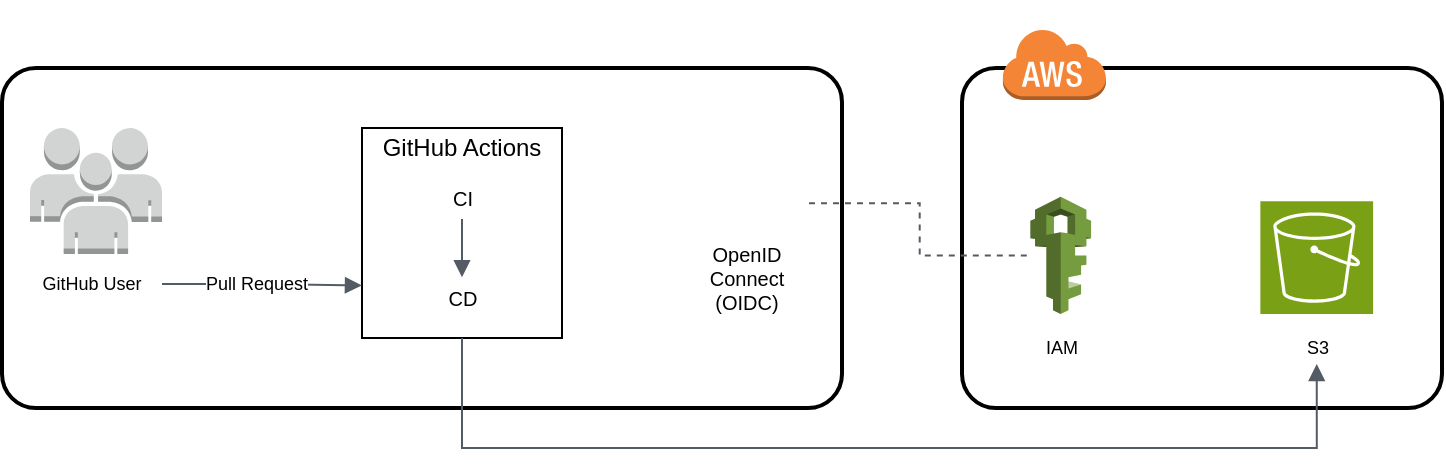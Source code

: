 <mxfile version="22.1.16" type="device">
  <diagram id="Ht1M8jgEwFfnCIfOTk4-" name="Page-1">
    <mxGraphModel dx="802" dy="482" grid="1" gridSize="10" guides="1" tooltips="1" connect="1" arrows="1" fold="1" page="1" pageScale="1" pageWidth="1169" pageHeight="827" math="0" shadow="0">
      <root>
        <mxCell id="0" />
        <mxCell id="1" parent="0" />
        <mxCell id="GjYsiIs8rteB1ZBRwerZ-4" value="" style="rounded=1;arcSize=10;dashed=0;fillColor=none;gradientColor=none;strokeWidth=2;" vertex="1" parent="1">
          <mxGeometry x="670" y="220" width="240" height="170" as="geometry" />
        </mxCell>
        <mxCell id="GjYsiIs8rteB1ZBRwerZ-5" value="" style="dashed=0;html=1;shape=mxgraph.aws3.cloud;fillColor=#F58536;gradientColor=none;dashed=0;" vertex="1" parent="1">
          <mxGeometry x="690" y="200" width="52" height="36" as="geometry" />
        </mxCell>
        <mxCell id="GjYsiIs8rteB1ZBRwerZ-6" value="" style="outlineConnect=0;dashed=0;verticalLabelPosition=bottom;verticalAlign=top;align=center;html=1;shape=mxgraph.aws3.iam;fillColor=#759C3E;gradientColor=none;" vertex="1" parent="1">
          <mxGeometry x="704.18" y="284.43" width="30.37" height="58.57" as="geometry" />
        </mxCell>
        <mxCell id="GjYsiIs8rteB1ZBRwerZ-7" value="" style="sketch=0;points=[[0,0,0],[0.25,0,0],[0.5,0,0],[0.75,0,0],[1,0,0],[0,1,0],[0.25,1,0],[0.5,1,0],[0.75,1,0],[1,1,0],[0,0.25,0],[0,0.5,0],[0,0.75,0],[1,0.25,0],[1,0.5,0],[1,0.75,0]];outlineConnect=0;fontColor=#232F3E;fillColor=#7AA116;strokeColor=#ffffff;dashed=0;verticalLabelPosition=bottom;verticalAlign=top;align=center;html=1;fontSize=12;fontStyle=0;aspect=fixed;shape=mxgraph.aws4.resourceIcon;resIcon=mxgraph.aws4.s3;" vertex="1" parent="1">
          <mxGeometry x="819.18" y="286.63" width="56.37" height="56.37" as="geometry" />
        </mxCell>
        <mxCell id="GjYsiIs8rteB1ZBRwerZ-9" value="" style="rounded=1;arcSize=10;dashed=0;fillColor=none;gradientColor=none;strokeWidth=2;" vertex="1" parent="1">
          <mxGeometry x="190" y="220" width="420" height="170" as="geometry" />
        </mxCell>
        <mxCell id="GjYsiIs8rteB1ZBRwerZ-11" value="" style="shape=image;verticalLabelPosition=bottom;labelBackgroundColor=default;verticalAlign=top;aspect=fixed;imageAspect=0;image=https://logos-world.net/wp-content/uploads/2020/11/GitHub-Symbol-700x394.png;" vertex="1" parent="1">
          <mxGeometry x="190" y="186.23" width="60" height="33.77" as="geometry" />
        </mxCell>
        <mxCell id="GjYsiIs8rteB1ZBRwerZ-17" value="" style="rounded=0;whiteSpace=wrap;html=1;fillColor=none;" vertex="1" parent="1">
          <mxGeometry x="370" y="250" width="100" height="105" as="geometry" />
        </mxCell>
        <mxCell id="GjYsiIs8rteB1ZBRwerZ-18" value="GitHub Actions" style="text;html=1;strokeColor=none;fillColor=none;align=center;verticalAlign=middle;whiteSpace=wrap;rounded=0;" vertex="1" parent="1">
          <mxGeometry x="375" y="250" width="90" height="20" as="geometry" />
        </mxCell>
        <mxCell id="GjYsiIs8rteB1ZBRwerZ-19" value="CI" style="text;html=1;strokeColor=none;fillColor=none;align=center;verticalAlign=middle;whiteSpace=wrap;rounded=0;fontSize=10;" vertex="1" parent="1">
          <mxGeometry x="407.5" y="275.31" width="25" height="20.25" as="geometry" />
        </mxCell>
        <mxCell id="GjYsiIs8rteB1ZBRwerZ-20" value="CD" style="text;html=1;strokeColor=none;fillColor=none;align=center;verticalAlign=middle;whiteSpace=wrap;rounded=0;fontSize=10;" vertex="1" parent="1">
          <mxGeometry x="407.5" y="324.68" width="25" height="20" as="geometry" />
        </mxCell>
        <mxCell id="GjYsiIs8rteB1ZBRwerZ-21" value="" style="edgeStyle=orthogonalEdgeStyle;html=1;endArrow=block;elbow=vertical;startArrow=none;endFill=1;strokeColor=#545B64;rounded=0;exitX=0.5;exitY=1;exitDx=0;exitDy=0;entryX=0.5;entryY=0;entryDx=0;entryDy=0;" edge="1" parent="1" source="GjYsiIs8rteB1ZBRwerZ-19" target="GjYsiIs8rteB1ZBRwerZ-20">
          <mxGeometry width="100" relative="1" as="geometry">
            <mxPoint x="520" y="353.06" as="sourcePoint" />
            <mxPoint x="410" y="323.06" as="targetPoint" />
          </mxGeometry>
        </mxCell>
        <mxCell id="GjYsiIs8rteB1ZBRwerZ-8" value="" style="outlineConnect=0;dashed=0;verticalLabelPosition=bottom;verticalAlign=top;align=center;html=1;shape=mxgraph.aws3.users;fillColor=#D2D3D3;gradientColor=none;" vertex="1" parent="1">
          <mxGeometry x="204" y="250" width="66" height="63" as="geometry" />
        </mxCell>
        <mxCell id="GjYsiIs8rteB1ZBRwerZ-24" value="GitHub User" style="text;html=1;strokeColor=none;fillColor=none;align=center;verticalAlign=middle;whiteSpace=wrap;rounded=0;fontSize=9;" vertex="1" parent="1">
          <mxGeometry x="200" y="320" width="70" height="16" as="geometry" />
        </mxCell>
        <mxCell id="GjYsiIs8rteB1ZBRwerZ-25" value="" style="edgeStyle=orthogonalEdgeStyle;html=1;endArrow=block;elbow=vertical;startArrow=none;endFill=1;strokeColor=#545B64;rounded=0;entryX=0;entryY=0.75;entryDx=0;entryDy=0;exitX=1;exitY=0.5;exitDx=0;exitDy=0;" edge="1" parent="1" source="GjYsiIs8rteB1ZBRwerZ-24" target="GjYsiIs8rteB1ZBRwerZ-17">
          <mxGeometry width="100" relative="1" as="geometry">
            <mxPoint x="350" y="360" as="sourcePoint" />
            <mxPoint x="450" y="360" as="targetPoint" />
          </mxGeometry>
        </mxCell>
        <mxCell id="GjYsiIs8rteB1ZBRwerZ-26" value="Pull Request" style="edgeLabel;html=1;align=center;verticalAlign=middle;resizable=0;points=[];fontSize=9;" vertex="1" connectable="0" parent="GjYsiIs8rteB1ZBRwerZ-25">
          <mxGeometry x="0.276" y="-1" relative="1" as="geometry">
            <mxPoint x="-17" y="-2" as="offset" />
          </mxGeometry>
        </mxCell>
        <mxCell id="GjYsiIs8rteB1ZBRwerZ-27" value="" style="shape=image;verticalLabelPosition=bottom;labelBackgroundColor=default;verticalAlign=top;aspect=fixed;imageAspect=0;image=https://s3.amazonaws.com/media-p.slid.es/uploads/320931/images/5447739/keys-png-black-and-white-black-key-icon-512.png;" vertex="1" parent="1">
          <mxGeometry x="530" y="240" width="63.5" height="63.5" as="geometry" />
        </mxCell>
        <mxCell id="GjYsiIs8rteB1ZBRwerZ-28" value="OpenID&lt;br&gt;Connect&lt;br&gt;(OIDC)" style="text;html=1;strokeColor=none;fillColor=none;align=center;verticalAlign=middle;whiteSpace=wrap;rounded=0;fontSize=10;" vertex="1" parent="1">
          <mxGeometry x="538.5" y="306.37" width="46.5" height="38.25" as="geometry" />
        </mxCell>
        <mxCell id="GjYsiIs8rteB1ZBRwerZ-29" value="IAM" style="text;html=1;strokeColor=none;fillColor=none;align=center;verticalAlign=middle;whiteSpace=wrap;rounded=0;fontSize=9;" vertex="1" parent="1">
          <mxGeometry x="693.62" y="352" width="51.5" height="16" as="geometry" />
        </mxCell>
        <mxCell id="GjYsiIs8rteB1ZBRwerZ-30" value="S3" style="text;html=1;strokeColor=none;fillColor=none;align=center;verticalAlign=middle;whiteSpace=wrap;rounded=0;fontSize=9;" vertex="1" parent="1">
          <mxGeometry x="821.62" y="352" width="51.5" height="16" as="geometry" />
        </mxCell>
        <mxCell id="GjYsiIs8rteB1ZBRwerZ-35" value="" style="edgeStyle=orthogonalEdgeStyle;html=1;endArrow=none;elbow=vertical;startArrow=none;endFill=0;strokeColor=#545B64;rounded=0;exitX=1;exitY=0.75;exitDx=0;exitDy=0;dashed=1;" edge="1" parent="1" source="GjYsiIs8rteB1ZBRwerZ-27" target="GjYsiIs8rteB1ZBRwerZ-6">
          <mxGeometry width="100" relative="1" as="geometry">
            <mxPoint x="590" y="410" as="sourcePoint" />
            <mxPoint x="690" y="410" as="targetPoint" />
          </mxGeometry>
        </mxCell>
        <mxCell id="GjYsiIs8rteB1ZBRwerZ-36" value="" style="edgeStyle=orthogonalEdgeStyle;html=1;endArrow=block;elbow=vertical;startArrow=none;endFill=1;strokeColor=#545B64;rounded=0;exitX=0.5;exitY=1;exitDx=0;exitDy=0;entryX=0.5;entryY=1;entryDx=0;entryDy=0;" edge="1" parent="1" source="GjYsiIs8rteB1ZBRwerZ-17" target="GjYsiIs8rteB1ZBRwerZ-30">
          <mxGeometry width="100" relative="1" as="geometry">
            <mxPoint x="580" y="340" as="sourcePoint" />
            <mxPoint x="680" y="340" as="targetPoint" />
            <Array as="points">
              <mxPoint x="420" y="410" />
              <mxPoint x="847" y="410" />
            </Array>
          </mxGeometry>
        </mxCell>
      </root>
    </mxGraphModel>
  </diagram>
</mxfile>
